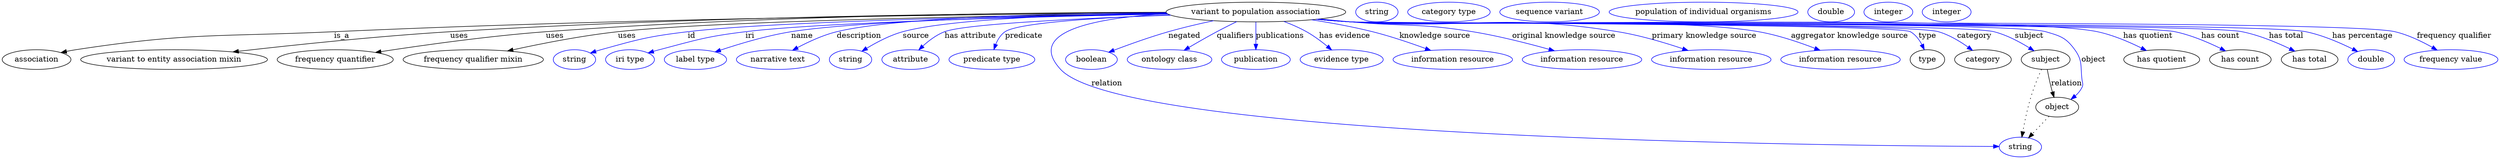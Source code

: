 digraph {
	graph [bb="0,0,4534.5,283"];
	node [label="\N"];
	"variant to population association"	[height=0.5,
		label="variant to population association",
		pos="2277.4,265",
		width=4.5315];
	association	[height=0.5,
		pos="62.394,178",
		width=1.7332];
	"variant to population association" -> association	[label=is_a,
		lp="617.39,221.5",
		pos="e,106.48,190.75 2114.8,263.26 1815.6,261.29 1157.5,254.23 603.39,229 394.21,219.48 340.37,227.82 133.39,196 127.91,195.16 122.23,\
194.11 116.58,192.94"];
	"variant to entity association mixin"	[height=0.5,
		pos="312.39,178",
		width=4.7121];
	"variant to population association" -> "variant to entity association mixin"	[label=uses,
		lp="830.89,221.5",
		pos="e,419.43,192.02 2114.3,264.1 1843.9,263.38 1285.7,258.07 814.39,229 682.21,220.85 531.03,204.88 429.42,193.18"];
	"frequency quantifier"	[height=0.5,
		pos="605.39,178",
		width=2.9247];
	"variant to population association" -> "frequency quantifier"	[label=uses,
		lp="1004.9,221.5",
		pos="e,678.57,190.99 2114.1,264.55 1869.2,264.24 1392.3,259.28 988.39,229 884.72,221.23 766.15,204.53 688.74,192.57"];
	"frequency qualifier mixin"	[height=0.5,
		pos="856.39,178",
		width=3.5386];
	"variant to population association" -> "frequency qualifier mixin"	[label=uses,
		lp="1135.9,221.5",
		pos="e,918.68,193.72 2116,262.27 1844.5,258.82 1307.5,249.59 1119.4,229 1054.3,221.87 981.17,207.44 928.58,195.91"];
	id	[color=blue,
		height=0.5,
		label=string,
		pos="1040.4,178",
		width=1.0652];
	"variant to population association" -> id	[color=blue,
		label=id,
		lp="1253.4,221.5",
		pos="e,1069.4,189.97 2116.4,261.91 1869.8,258.14 1409.8,248.68 1246.4,229 1175.2,220.42 1157.5,215.35 1088.4,196 1085.3,195.13 1082.1,\
194.16 1078.9,193.14",
		style=solid];
	iri	[color=blue,
		height=0.5,
		label="iri type",
		pos="1141.4,178",
		width=1.2277];
	"variant to population association" -> iri	[color=blue,
		label=iri,
		lp="1359.4,221.5",
		pos="e,1174.3,190.14 2117.6,261.23 1892.9,256.76 1494.8,246.65 1351.4,229 1280.6,220.29 1263.3,214.25 1194.4,196 1191,195.11 1187.5,194.13 \
1184.1,193.11",
		style=solid];
	name	[color=blue,
		height=0.5,
		label="label type",
		pos="1260.4,178",
		width=1.5707];
	"variant to population association" -> name	[color=blue,
		label=name,
		lp="1453.4,221.5",
		pos="e,1296.3,192.11 2116.3,261.91 1908.9,258.43 1560.2,249.65 1433.4,229 1389.3,221.82 1340.5,207.08 1306,195.45",
		style=solid];
	description	[color=blue,
		height=0.5,
		label="narrative text",
		pos="1410.4,178",
		width=2.0943];
	"variant to population association" -> description	[color=blue,
		label=description,
		lp="1556.9,221.5",
		pos="e,1436.7,195.04 2114.4,263.98 1925.3,262.63 1625.5,256.09 1516.4,229 1491.6,222.83 1465.6,210.66 1445.5,199.87",
		style=solid];
	source	[color=blue,
		height=0.5,
		label=string,
		pos="1542.4,178",
		width=1.0652];
	"variant to population association" -> source	[color=blue,
		label=source,
		lp="1660.4,221.5",
		pos="e,1562.9,193.32 2114.9,263.08 1955.1,260.75 1723,253.13 1636.4,229 1613.3,222.58 1589.6,209.87 1571.7,198.87",
		style=solid];
	"has attribute"	[color=blue,
		height=0.5,
		label=attribute,
		pos="1650.4,178",
		width=1.4443];
	"variant to population association" -> "has attribute"	[color=blue,
		label="has attribute",
		lp="1759.4,221.5",
		pos="e,1665.4,195.69 2122.7,259.24 1968.6,253.72 1749.7,243.49 1712.4,229 1697.7,223.28 1683.7,212.71 1672.8,202.75",
		style=solid];
	predicate	[color=blue,
		height=0.5,
		label="predicate type",
		pos="1798.4,178",
		width=2.1665];
	"variant to population association" -> predicate	[color=blue,
		label=predicate,
		lp="1856.4,221.5",
		pos="e,1802,196.29 2121.5,259.63 1999.7,254.95 1847,245.82 1822.4,229 1814.4,223.55 1809,214.7 1805.4,205.95",
		style=solid];
	relation	[color=blue,
		height=0.5,
		label=string,
		pos="3667.4,18",
		width=1.0652];
	"variant to population association" -> relation	[color=blue,
		label=relation,
		lp="2007.4,134.5",
		pos="e,3629,19.065 2116.6,261.87 1994.3,254.77 1857.4,231.51 1923.4,160 2041.5,31.928 3348.7,20.165 3618.8,19.103",
		style=solid];
	negated	[color=blue,
		height=0.5,
		label=boolean,
		pos="1979.4,178",
		width=1.2999];
	"variant to population association" -> negated	[color=blue,
		label=negated,
		lp="2147.4,221.5",
		pos="e,2010.5,191.48 2200.1,249.07 2173.9,243.47 2144.7,236.6 2118.4,229 2084.8,219.31 2047.6,205.77 2020.1,195.22",
		style=solid];
	qualifiers	[color=blue,
		height=0.5,
		label="ontology class",
		pos="2120.4,178",
		width=2.1304];
	"variant to population association" -> qualifiers	[color=blue,
		label=qualifiers,
		lp="2239.9,221.5",
		pos="e,2146.9,195.02 2242.5,247.38 2230.9,241.72 2218,235.24 2206.4,229 2189.5,219.92 2171,209.3 2155.6,200.19",
		style=solid];
	publications	[color=blue,
		height=0.5,
		label=publication,
		pos="2277.4,178",
		width=1.7332];
	"variant to population association" -> publications	[color=blue,
		label=publications,
		lp="2321.4,221.5",
		pos="e,2277.4,196.18 2277.4,246.8 2277.4,235.16 2277.4,219.55 2277.4,206.24",
		style=solid];
	"has evidence"	[color=blue,
		height=0.5,
		label="evidence type",
		pos="2433.4,178",
		width=2.0943];
	"variant to population association" -> "has evidence"	[color=blue,
		label="has evidence",
		lp="2438.9,221.5",
		pos="e,2415.1,195.69 2328.3,247.74 2342,242.54 2356.6,236.22 2369.4,229 2382.7,221.48 2396.3,211.34 2407.5,202.15",
		style=solid];
	"knowledge source"	[color=blue,
		height=0.5,
		label="information resource",
		pos="2635.4,178",
		width=3.015];
	"variant to population association" -> "knowledge source"	[color=blue,
		label="knowledge source",
		lp="2602.9,221.5",
		pos="e,2595.3,194.73 2378.4,250.83 2413.8,245.3 2453.6,238.02 2489.4,229 2522,220.77 2557.8,208.57 2585.8,198.28",
		style=solid];
	"original knowledge source"	[color=blue,
		height=0.5,
		label="information resource",
		pos="2870.4,178",
		width=3.015];
	"variant to population association" -> "original knowledge source"	[color=blue,
		label="original knowledge source",
		lp="2837.4,221.5",
		pos="e,2820.2,194.07 2393,252.29 2411.9,250.46 2431.2,248.64 2449.4,247 2548,238.13 2573.7,245.12 2671.4,229 2718.7,221.19 2771.3,207.78 \
2810.5,196.8",
		style=solid];
	"primary knowledge source"	[color=blue,
		height=0.5,
		label="information resource",
		pos="3105.4,178",
		width=3.015];
	"variant to population association" -> "primary knowledge source"	[color=blue,
		label="primary knowledge source",
		lp="3092.4,221.5",
		pos="e,3063.1,194.64 2389.7,251.89 2409.6,250.04 2430.1,248.31 2449.4,247 2665,232.36 2722.1,263.76 2935.4,229 2975.9,222.4 3020.3,209.11 \
3053.6,197.89",
		style=solid];
	"aggregator knowledge source"	[color=blue,
		height=0.5,
		label="information resource",
		pos="3340.4,178",
		width=3.015];
	"variant to population association" -> "aggregator knowledge source"	[color=blue,
		label="aggregator knowledge source",
		lp="3356.9,221.5",
		pos="e,3303.2,194.94 2388.8,251.77 2408.9,249.91 2429.8,248.21 2449.4,247 2614,236.88 3028.9,257.56 3191.4,229 3226.6,222.8 3264.9,209.83 \
3293.8,198.65",
		style=solid];
	type	[height=0.5,
		pos="3498.4,178",
		width=0.86659];
	"variant to population association" -> type	[color=blue,
		label=type,
		lp="3498.4,221.5",
		pos="e,3492.7,196.14 2387.9,251.75 2408.3,249.86 2429.5,248.16 2449.4,247 2477.6,245.36 3442.8,242.97 3467.4,229 3476.6,223.76 3483.5,\
214.53 3488.3,205.42",
		style=solid];
	category	[height=0.5,
		pos="3599.4,178",
		width=1.4263];
	"variant to population association" -> category	[color=blue,
		label=category,
		lp="3583.9,221.5",
		pos="e,3580.5,194.76 2387.9,251.74 2408.3,249.85 2429.5,248.15 2449.4,247 2508.7,243.58 3461.4,245.7 3518.4,229 3537.9,223.29 3557.3,\
211.54 3572.3,200.87",
		style=solid];
	subject	[height=0.5,
		pos="3713.4,178",
		width=1.2277];
	"variant to population association" -> subject	[color=blue,
		label=subject,
		lp="3683.4,221.5",
		pos="e,3692.2,194.06 2387.9,251.71 2408.3,249.83 2429.5,248.14 2449.4,247 2514.3,243.3 3556.4,245.22 3619.4,229 3642.3,223.11 3665.7,\
210.65 3683.5,199.64",
		style=solid];
	object	[height=0.5,
		pos="3734.4,91",
		width=1.0832];
	"variant to population association" -> object	[color=blue,
		label=object,
		lp="3800.4,178",
		pos="e,3759.3,105.25 2387.9,251.69 2408.3,249.81 2429.5,248.12 2449.4,247 2519.5,243.04 3646,248.78 3713.4,229 3740,221.18 3750.2,218.5 \
3766.4,196 3780.8,175.98 3776.5,166.51 3779.4,142 3780.2,135.38 3782.3,132.99 3779.4,127 3776.5,121.17 3772.2,116.02 3767.3,111.6",
		style=solid];
	"has quotient"	[height=0.5,
		pos="3924.4,178",
		width=1.9137];
	"variant to population association" -> "has quotient"	[color=blue,
		label="has quotient",
		lp="3899.4,221.5",
		pos="e,3896.6,194.57 2387.9,251.68 2408.3,249.8 2429.5,248.11 2449.4,247 2600.1,238.57 3659.8,260.24 3807.4,229 3835.4,223.08 3865,210.35 \
3887.4,199.22",
		style=solid];
	"has count"	[height=0.5,
		pos="4067.4,178",
		width=1.5526];
	"variant to population association" -> "has count"	[color=blue,
		label="has count",
		lp="4031.4,221.5",
		pos="e,4040.5,193.86 2387.4,251.7 2408,249.8 2429.3,248.11 2449.4,247 2532.6,242.4 3866.9,245.94 3948.4,229 3977.5,222.95 4008.4,209.73 \
4031.4,198.41",
		style=solid];
	"has total"	[height=0.5,
		pos="4192.4,178",
		width=1.4263];
	"variant to population association" -> "has total"	[color=blue,
		label="has total",
		lp="4150.9,221.5",
		pos="e,4165.7,193.39 2387.4,251.68 2408,249.79 2429.3,248.1 2449.4,247 2539.3,242.07 3982.1,246.9 4070.4,229 4100.7,222.86 4133,209.28 \
4156.7,197.82",
		style=solid];
	"has percentage"	[color=blue,
		height=0.5,
		label=double,
		pos="4304.4,178",
		width=1.1735];
	"variant to population association" -> "has percentage"	[color=blue,
		label="has percentage",
		lp="4288.4,221.5",
		pos="e,4279.6,192.92 2387.4,251.67 2408,249.78 2429.3,248.09 2449.4,247 2545.8,241.75 4091.9,248.7 4186.4,229 4216.1,222.81 4247.6,209.05 \
4270.6,197.53",
		style=solid];
	"frequency qualifier"	[color=blue,
		height=0.5,
		label="frequency value",
		pos="4449.4,178",
		width=2.3651];
	"variant to population association" -> "frequency qualifier"	[color=blue,
		label="frequency qualifier",
		lp="4455.4,221.5",
		pos="e,4424.2,195.33 2387.4,251.66 2408,249.77 2429.3,248.09 2449.4,247 2554.7,241.31 4244.8,253.31 4347.4,229 4371.4,223.31 4396.3,211.23 \
4415.5,200.37",
		style=solid];
	association_type	[color=blue,
		height=0.5,
		label=string,
		pos="2496.4,265",
		width=1.0652];
	association_category	[color=blue,
		height=0.5,
		label="category type",
		pos="2627.4,265",
		width=2.0762];
	subject -> relation	[pos="e,3670.1,36.136 3705.8,160.24 3699.9,146.64 3691.8,126.88 3686.4,109 3680.1,88.265 3675.2,64.241 3671.9,46.231",
		style=dotted];
	subject -> object	[label=relation,
		lp="3751.4,134.5",
		pos="e,3728.7,108.98 3716.4,159.77 3718.2,150.09 3720.6,137.8 3723.4,127 3724.1,124.32 3724.9,121.53 3725.7,118.76"];
	"variant to population association_subject"	[color=blue,
		height=0.5,
		label="sequence variant",
		pos="2810.4,265",
		width=2.5095];
	object -> relation	[pos="e,3682.2,34.713 3719.5,74.243 3710.6,64.775 3699.1,52.56 3689.1,42.024",
		style=dotted];
	"variant to population association_object"	[color=blue,
		height=0.5,
		label="population of individual organisms",
		pos="3090.4,265",
		width=4.7662];
	"variant to population association_has quotient"	[color=blue,
		height=0.5,
		label=double,
		pos="3322.4,265",
		width=1.1735];
	"variant to population association_has count"	[color=blue,
		height=0.5,
		label=integer,
		pos="3426.4,265",
		width=1.2277];
	"variant to population association_has total"	[color=blue,
		height=0.5,
		label=integer,
		pos="3532.4,265",
		width=1.2277];
}
